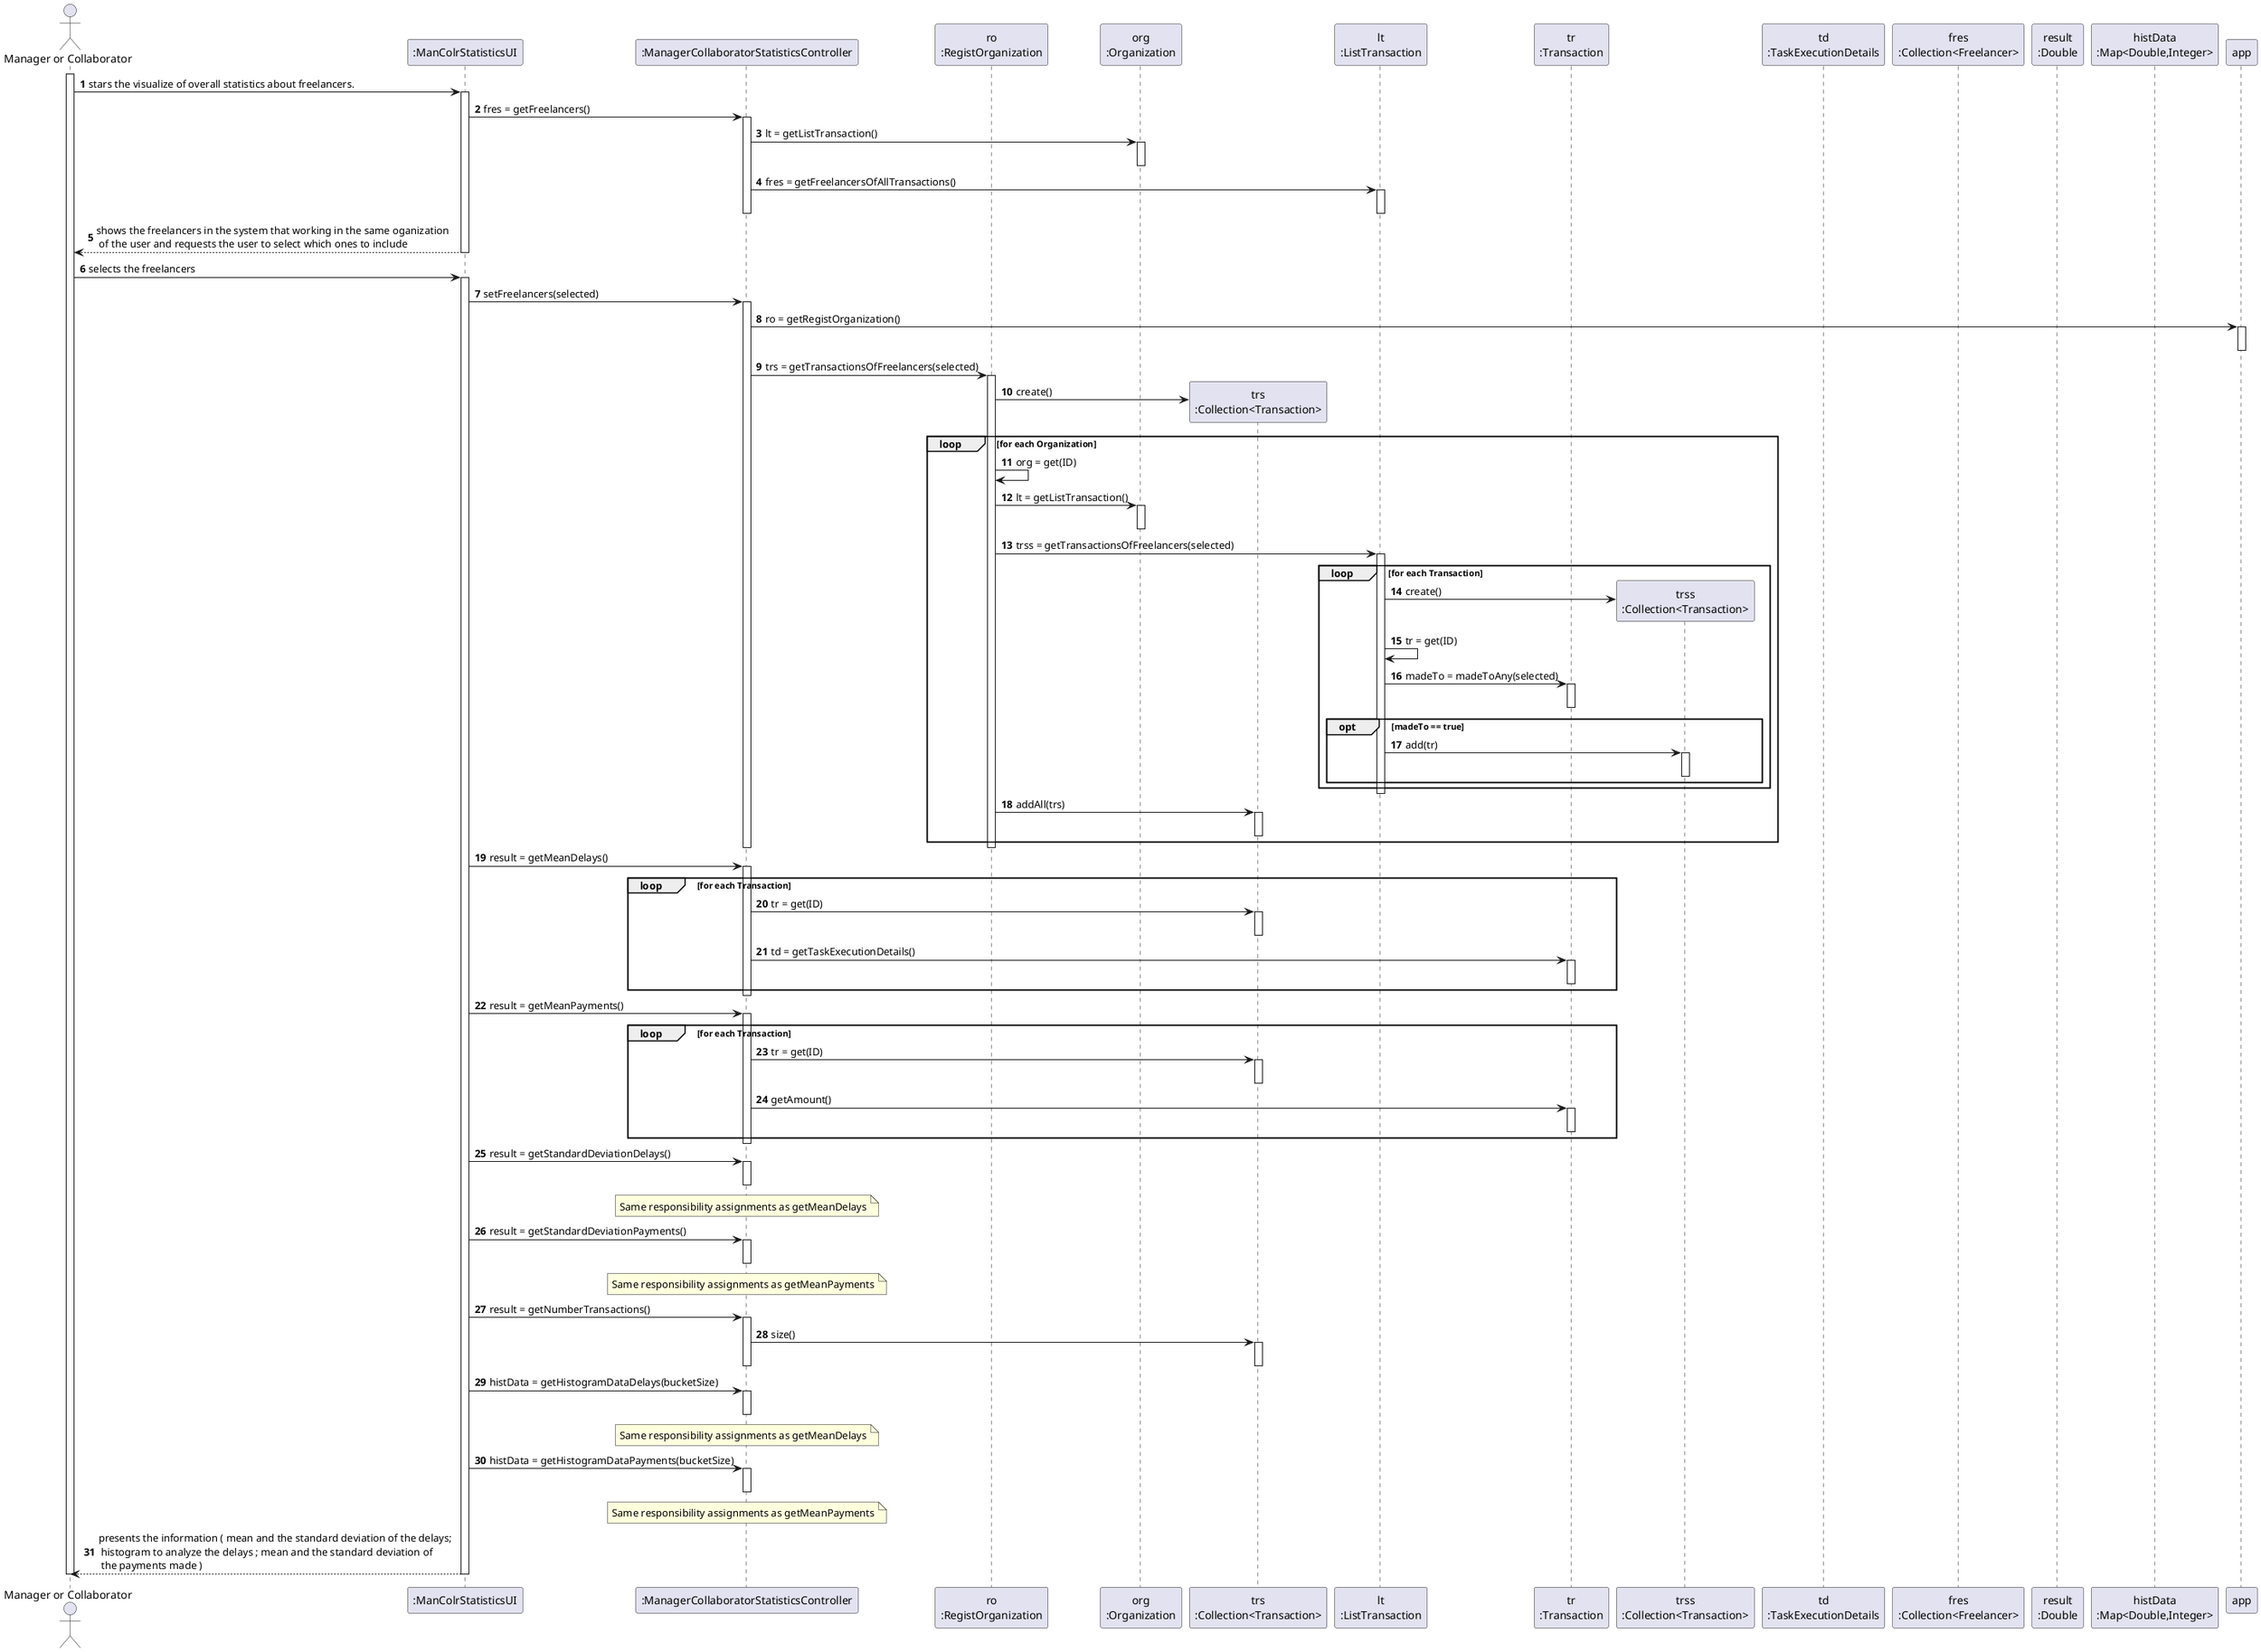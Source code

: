 @startuml SD
autonumber
actor "Manager or Collaborator" as MC
participant ":ManColrStatisticsUI" as ui
participant ":ManagerCollaboratorStatisticsController" as ctr
participant "ro\n:RegistOrganization" as ro
participant "org\n:Organization" as org
participant "trs\n:Collection<Transaction>" as trs
participant "lt\n:ListTransaction" as lt
participant "tr\n:Transaction" as tr
participant "trss\n:Collection<Transaction>" as trss
participant "td\n:TaskExecutionDetails" as td
participant "fres\n:Collection<Freelancer>" as fres
participant "result\n:Double"
participant "histData\n:Map<Double,Integer>"

activate MC
        MC -> ui : stars the visualize of overall statistics about freelancers.
        activate ui
                ui -> ctr : fres = getFreelancers()
                activate ctr
                        ctr -> org : lt = getListTransaction()
                        activate org
                        deactivate org
                        ctr -> lt : fres = getFreelancersOfAllTransactions()
                        activate lt
                        deactivate lt
                deactivate ctr
                ui --> MC : shows the freelancers in the system that working in the same oganization\n of the user and requests the user to select which ones to include
        deactivate ui
        MC -> ui : selects the freelancers
        activate ui
                ui -> ctr : setFreelancers(selected)
                activate ctr
                        ctr -> app : ro = getRegistOrganization()
                        activate app
                        deactivate app
                        ctr -> ro : trs = getTransactionsOfFreelancers(selected)
                        activate ro
                                ro -> trs ** : create()
                                loop for each Organization
                                        ro -> ro : org = get(ID)
                                        ro -> org : lt = getListTransaction()
                                        activate org
                                        deactivate org
                                        ro -> lt : trss = getTransactionsOfFreelancers(selected)
                                        activate lt
                                                loop for each Transaction
                                                        lt -> trss ** : create()
                                                        lt -> lt : tr = get(ID)
                                                        lt -> tr : madeTo = madeToAny(selected)
                                                        activate tr
                                                        deactivate tr
                                                        opt madeTo == true
                                                                lt -> trss : add(tr)
                                                                activate trss
                                                                deactivate trss
                                                        end
                                                end
                                        deactivate lt
                                        ro -> trs : addAll(trs)
                                        activate trs
                                        deactivate trs
                                end
                        deactivate ro
                deactivate ctr
                ui -> ctr : result = getMeanDelays()
                activate ctr
                        loop for each Transaction
                                ctr -> trs : tr = get(ID)
                                activate trs
                                deactivate trs
                                ctr -> tr : td = getTaskExecutionDetails()
                                activate tr
                                deactivate tr
                        end
                deactivate ctr
                ui -> ctr : result = getMeanPayments()
                activate ctr
                        loop for each Transaction
                                ctr -> trs : tr = get(ID)
                                activate trs
                                deactivate trs
                                ctr -> tr : getAmount()
                                activate tr
                                deactivate tr
                        end
                deactivate ctr
                ui -> ctr : result = getStandardDeviationDelays()
                activate ctr
                        note over ctr : Same responsibility assignments as getMeanDelays
                deactivate ctr
                ui -> ctr : result = getStandardDeviationPayments()
                activate ctr
                        note over ctr : Same responsibility assignments as getMeanPayments
                deactivate ctr
                ui -> ctr : result = getNumberTransactions()
                activate ctr
                        ctr -> trs : size()
                        activate trs
                        deactivate trs
                deactivate ctr
                ui -> ctr : histData = getHistogramDataDelays(bucketSize)
                activate ctr
                        note over ctr : Same responsibility assignments as getMeanDelays
                deactivate ctr
                ui -> ctr : histData = getHistogramDataPayments(bucketSize)
                activate ctr
                        note over ctr : Same responsibility assignments as getMeanPayments
                deactivate ctr
                ui --> MC : presents the information ( mean and the standard deviation of the delays;\n histogram to analyze the delays ; mean and the standard deviation of\n the payments made )
        deactivate ui
deactivate MC


@enduml